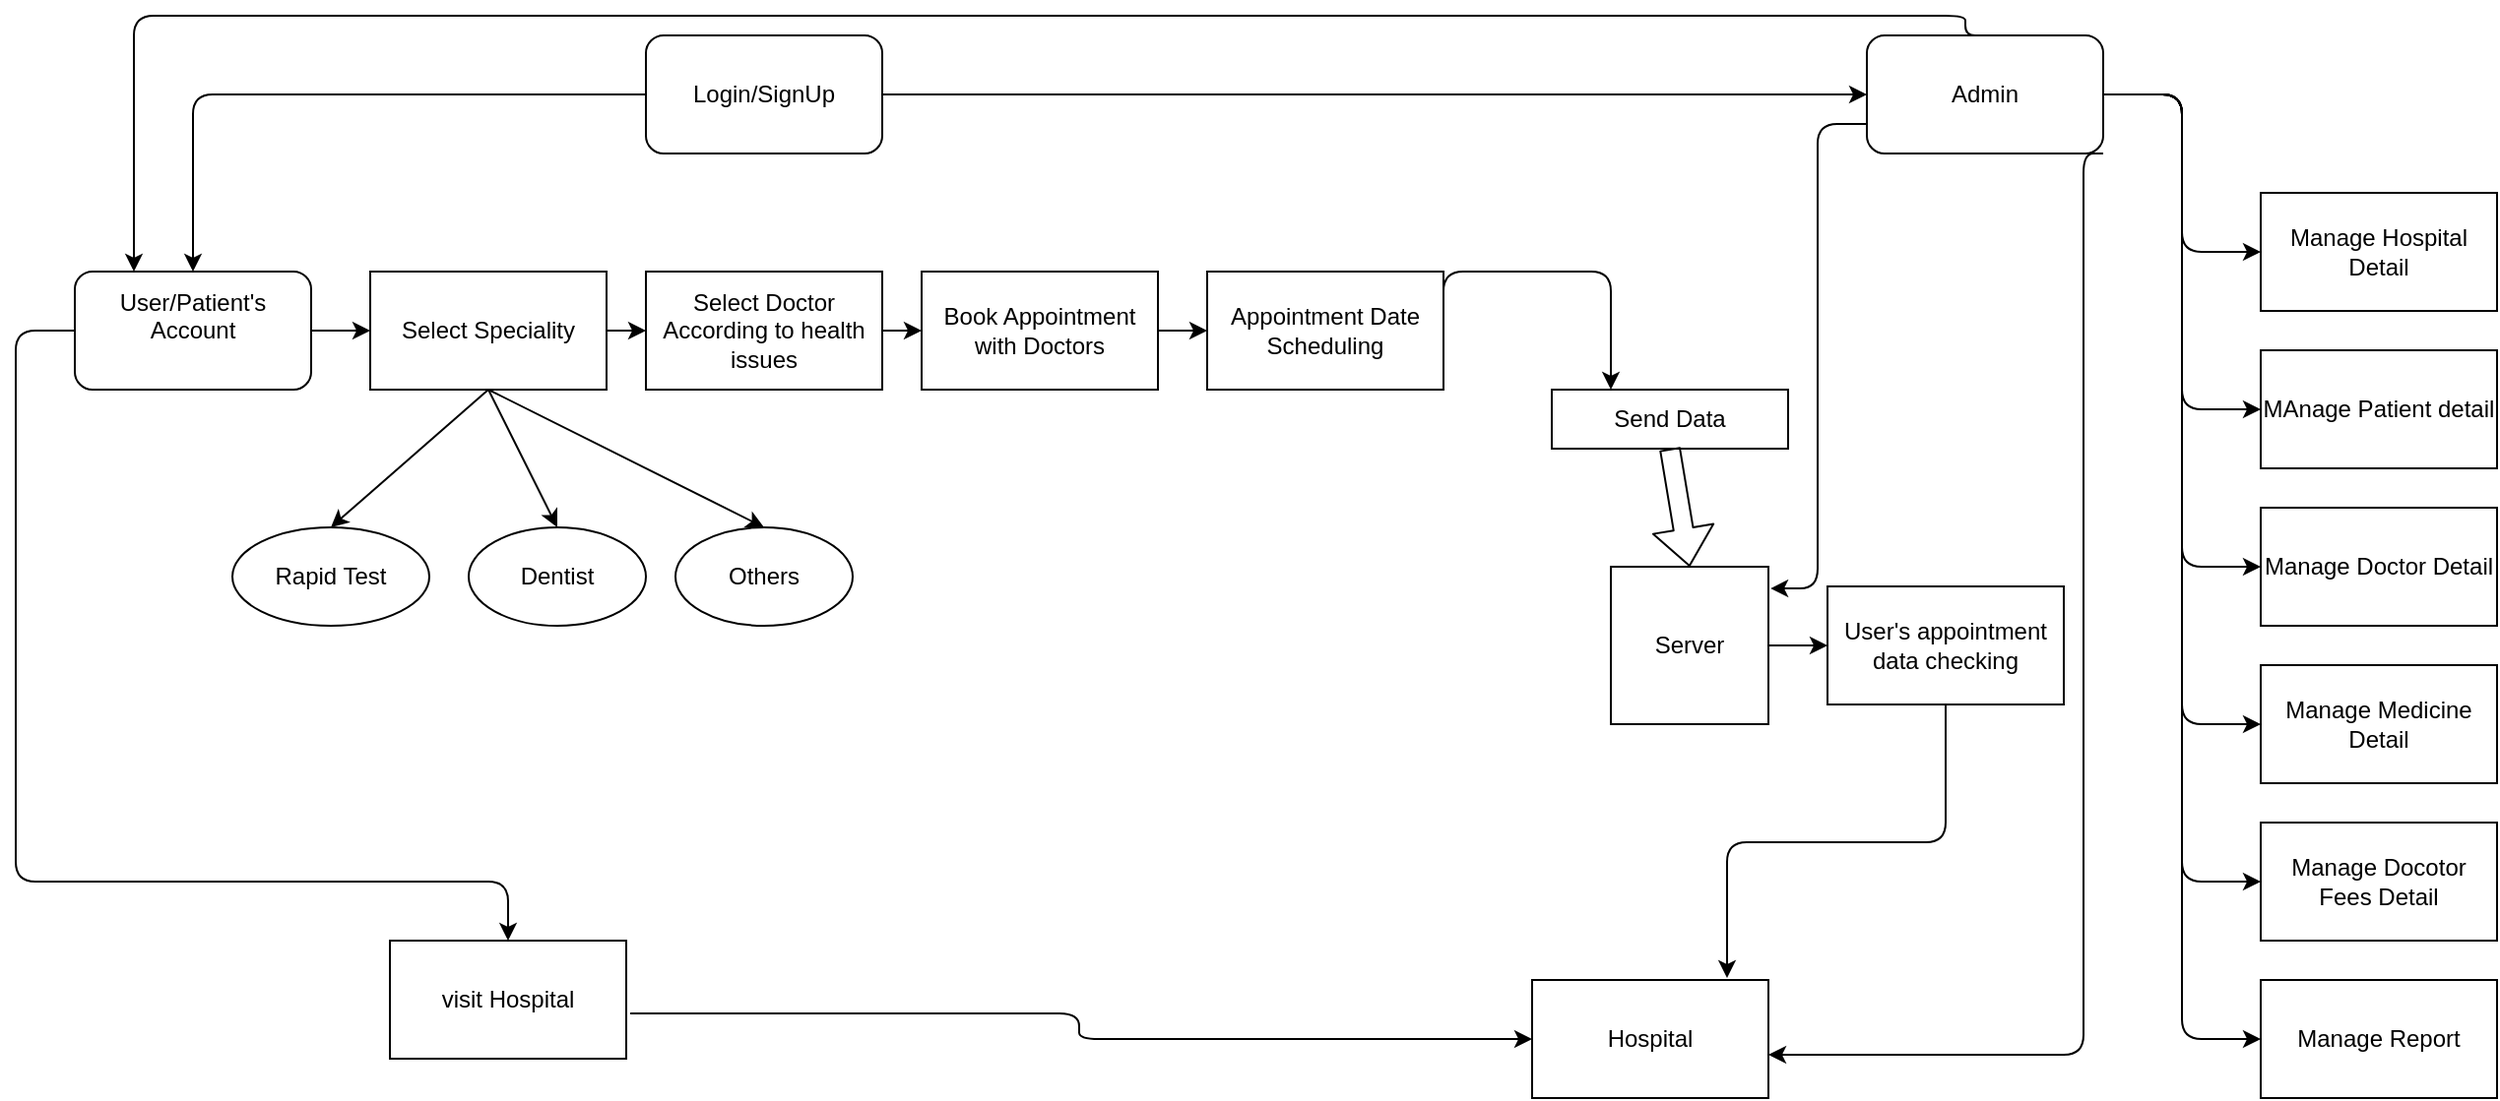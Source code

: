 <mxfile version="13.6.9" type="github">
  <diagram id="xtJLOAl9-8vj1BPrYKiT" name="Page-1">
    <mxGraphModel dx="2209" dy="776" grid="1" gridSize="10" guides="1" tooltips="1" connect="1" arrows="1" fold="1" page="1" pageScale="1" pageWidth="850" pageHeight="1100" math="0" shadow="0">
      <root>
        <mxCell id="0" />
        <mxCell id="1" parent="0" />
        <mxCell id="TtdgSGaWt2NWjkuuxN3K-1" value="Login/SignUp" style="rounded=1;whiteSpace=wrap;html=1;" vertex="1" parent="1">
          <mxGeometry x="140" y="40" width="120" height="60" as="geometry" />
        </mxCell>
        <mxCell id="TtdgSGaWt2NWjkuuxN3K-2" value="&lt;div&gt;User/Patient&#39;s&lt;/div&gt;&lt;div&gt;Account&lt;br&gt;&lt;/div&gt;&lt;div&gt;&lt;br&gt;&lt;/div&gt;" style="rounded=1;whiteSpace=wrap;html=1;" vertex="1" parent="1">
          <mxGeometry x="-150" y="160" width="120" height="60" as="geometry" />
        </mxCell>
        <mxCell id="DeGyVJabJjvZOgH10IN6-1" value="Select Speciality" style="rounded=0;whiteSpace=wrap;html=1;" vertex="1" parent="1">
          <mxGeometry y="160" width="120" height="60" as="geometry" />
        </mxCell>
        <mxCell id="DeGyVJabJjvZOgH10IN6-3" value="Rapid Test" style="ellipse;whiteSpace=wrap;html=1;" vertex="1" parent="1">
          <mxGeometry x="-70" y="290" width="100" height="50" as="geometry" />
        </mxCell>
        <mxCell id="DeGyVJabJjvZOgH10IN6-4" value="Dentist" style="ellipse;whiteSpace=wrap;html=1;" vertex="1" parent="1">
          <mxGeometry x="50" y="290" width="90" height="50" as="geometry" />
        </mxCell>
        <mxCell id="DeGyVJabJjvZOgH10IN6-5" value="Others" style="ellipse;whiteSpace=wrap;html=1;" vertex="1" parent="1">
          <mxGeometry x="155" y="290" width="90" height="50" as="geometry" />
        </mxCell>
        <mxCell id="DeGyVJabJjvZOgH10IN6-8" value="Send Data" style="rounded=0;whiteSpace=wrap;html=1;" vertex="1" parent="1">
          <mxGeometry x="600" y="220" width="120" height="30" as="geometry" />
        </mxCell>
        <mxCell id="DeGyVJabJjvZOgH10IN6-9" value="Book Appointment with Doctors" style="rounded=0;whiteSpace=wrap;html=1;" vertex="1" parent="1">
          <mxGeometry x="280" y="160" width="120" height="60" as="geometry" />
        </mxCell>
        <mxCell id="DeGyVJabJjvZOgH10IN6-10" value="Select Doctor According to health issues" style="rounded=0;whiteSpace=wrap;html=1;" vertex="1" parent="1">
          <mxGeometry x="140" y="160" width="120" height="60" as="geometry" />
        </mxCell>
        <mxCell id="DeGyVJabJjvZOgH10IN6-11" value="Appointment Date Scheduling" style="rounded=0;whiteSpace=wrap;html=1;" vertex="1" parent="1">
          <mxGeometry x="425" y="160" width="120" height="60" as="geometry" />
        </mxCell>
        <mxCell id="DeGyVJabJjvZOgH10IN6-12" value="Admin" style="rounded=1;whiteSpace=wrap;html=1;" vertex="1" parent="1">
          <mxGeometry x="760" y="40" width="120" height="60" as="geometry" />
        </mxCell>
        <mxCell id="DeGyVJabJjvZOgH10IN6-13" value="Server" style="whiteSpace=wrap;html=1;aspect=fixed;" vertex="1" parent="1">
          <mxGeometry x="630" y="310" width="80" height="80" as="geometry" />
        </mxCell>
        <mxCell id="DeGyVJabJjvZOgH10IN6-14" value="User&#39;s appointment data checking" style="rounded=0;whiteSpace=wrap;html=1;" vertex="1" parent="1">
          <mxGeometry x="740" y="320" width="120" height="60" as="geometry" />
        </mxCell>
        <mxCell id="DeGyVJabJjvZOgH10IN6-15" value="Hospital" style="rounded=0;whiteSpace=wrap;html=1;" vertex="1" parent="1">
          <mxGeometry x="590" y="520" width="120" height="60" as="geometry" />
        </mxCell>
        <mxCell id="DeGyVJabJjvZOgH10IN6-16" value="visit Hospital" style="rounded=0;whiteSpace=wrap;html=1;" vertex="1" parent="1">
          <mxGeometry x="10" y="500" width="120" height="60" as="geometry" />
        </mxCell>
        <mxCell id="DeGyVJabJjvZOgH10IN6-17" value="" style="endArrow=classic;html=1;entryX=0.5;entryY=0;entryDx=0;entryDy=0;edgeStyle=orthogonalEdgeStyle;" edge="1" parent="1" source="TtdgSGaWt2NWjkuuxN3K-2" target="DeGyVJabJjvZOgH10IN6-16">
          <mxGeometry width="50" height="50" relative="1" as="geometry">
            <mxPoint x="-90" y="270" as="sourcePoint" />
            <mxPoint x="-90" y="290.711" as="targetPoint" />
            <Array as="points">
              <mxPoint x="-180" y="190" />
              <mxPoint x="-180" y="470" />
              <mxPoint x="70" y="470" />
            </Array>
          </mxGeometry>
        </mxCell>
        <mxCell id="DeGyVJabJjvZOgH10IN6-18" value="" style="endArrow=classic;html=1;exitX=1;exitY=0.5;exitDx=0;exitDy=0;entryX=0;entryY=0.5;entryDx=0;entryDy=0;" edge="1" parent="1" source="TtdgSGaWt2NWjkuuxN3K-2" target="DeGyVJabJjvZOgH10IN6-1">
          <mxGeometry width="50" height="50" relative="1" as="geometry">
            <mxPoint x="-40" y="170" as="sourcePoint" />
            <mxPoint x="10" y="120" as="targetPoint" />
          </mxGeometry>
        </mxCell>
        <mxCell id="DeGyVJabJjvZOgH10IN6-19" value="" style="endArrow=classic;html=1;exitX=1;exitY=0.5;exitDx=0;exitDy=0;entryX=0;entryY=0.5;entryDx=0;entryDy=0;" edge="1" parent="1" source="DeGyVJabJjvZOgH10IN6-1" target="DeGyVJabJjvZOgH10IN6-10">
          <mxGeometry width="50" height="50" relative="1" as="geometry">
            <mxPoint x="100" y="150" as="sourcePoint" />
            <mxPoint x="150" y="100" as="targetPoint" />
          </mxGeometry>
        </mxCell>
        <mxCell id="DeGyVJabJjvZOgH10IN6-20" value="" style="endArrow=classic;html=1;exitX=1.017;exitY=0.617;exitDx=0;exitDy=0;exitPerimeter=0;entryX=0;entryY=0.5;entryDx=0;entryDy=0;edgeStyle=orthogonalEdgeStyle;" edge="1" parent="1" source="DeGyVJabJjvZOgH10IN6-16" target="DeGyVJabJjvZOgH10IN6-15">
          <mxGeometry width="50" height="50" relative="1" as="geometry">
            <mxPoint x="400" y="420" as="sourcePoint" />
            <mxPoint x="450" y="370" as="targetPoint" />
          </mxGeometry>
        </mxCell>
        <mxCell id="DeGyVJabJjvZOgH10IN6-21" value="" style="endArrow=classic;html=1;exitX=1;exitY=0.5;exitDx=0;exitDy=0;entryX=0;entryY=0.5;entryDx=0;entryDy=0;" edge="1" parent="1" source="DeGyVJabJjvZOgH10IN6-9" target="DeGyVJabJjvZOgH10IN6-11">
          <mxGeometry width="50" height="50" relative="1" as="geometry">
            <mxPoint x="400" y="420" as="sourcePoint" />
            <mxPoint x="450" y="370" as="targetPoint" />
          </mxGeometry>
        </mxCell>
        <mxCell id="DeGyVJabJjvZOgH10IN6-22" value="" style="endArrow=classic;html=1;exitX=1;exitY=0.5;exitDx=0;exitDy=0;entryX=0;entryY=0.5;entryDx=0;entryDy=0;" edge="1" parent="1" source="DeGyVJabJjvZOgH10IN6-10" target="DeGyVJabJjvZOgH10IN6-9">
          <mxGeometry width="50" height="50" relative="1" as="geometry">
            <mxPoint x="400" y="420" as="sourcePoint" />
            <mxPoint x="450" y="370" as="targetPoint" />
          </mxGeometry>
        </mxCell>
        <mxCell id="DeGyVJabJjvZOgH10IN6-26" value="" style="endArrow=classic;html=1;exitX=1;exitY=0.5;exitDx=0;exitDy=0;entryX=0.25;entryY=0;entryDx=0;entryDy=0;edgeStyle=orthogonalEdgeStyle;" edge="1" parent="1" source="DeGyVJabJjvZOgH10IN6-11" target="DeGyVJabJjvZOgH10IN6-8">
          <mxGeometry width="50" height="50" relative="1" as="geometry">
            <mxPoint x="660" y="180" as="sourcePoint" />
            <mxPoint x="710" y="130" as="targetPoint" />
            <Array as="points">
              <mxPoint x="545" y="160" />
              <mxPoint x="630" y="160" />
            </Array>
          </mxGeometry>
        </mxCell>
        <mxCell id="DeGyVJabJjvZOgH10IN6-27" value="" style="shape=flexArrow;endArrow=classic;html=1;exitX=0.5;exitY=1;exitDx=0;exitDy=0;entryX=0.5;entryY=0;entryDx=0;entryDy=0;" edge="1" parent="1" source="DeGyVJabJjvZOgH10IN6-8" target="DeGyVJabJjvZOgH10IN6-13">
          <mxGeometry width="50" height="50" relative="1" as="geometry">
            <mxPoint x="770" y="260" as="sourcePoint" />
            <mxPoint x="820" y="210" as="targetPoint" />
          </mxGeometry>
        </mxCell>
        <mxCell id="DeGyVJabJjvZOgH10IN6-28" value="" style="endArrow=classic;html=1;edgeStyle=orthogonalEdgeStyle;exitX=1;exitY=0.5;exitDx=0;exitDy=0;entryX=0;entryY=0.5;entryDx=0;entryDy=0;" edge="1" parent="1" source="DeGyVJabJjvZOgH10IN6-12" target="DeGyVJabJjvZOgH10IN6-36">
          <mxGeometry width="50" height="50" relative="1" as="geometry">
            <mxPoint x="400" y="420" as="sourcePoint" />
            <mxPoint x="450" y="370" as="targetPoint" />
          </mxGeometry>
        </mxCell>
        <mxCell id="DeGyVJabJjvZOgH10IN6-29" value="" style="endArrow=classic;html=1;edgeStyle=orthogonalEdgeStyle;exitX=0.5;exitY=0;exitDx=0;exitDy=0;" edge="1" parent="1" source="DeGyVJabJjvZOgH10IN6-12">
          <mxGeometry width="50" height="50" relative="1" as="geometry">
            <mxPoint x="810" y="80" as="sourcePoint" />
            <mxPoint x="-120" y="160" as="targetPoint" />
            <Array as="points">
              <mxPoint x="810" y="40" />
              <mxPoint x="810" y="30" />
              <mxPoint x="-120" y="30" />
            </Array>
          </mxGeometry>
        </mxCell>
        <mxCell id="DeGyVJabJjvZOgH10IN6-31" value="" style="endArrow=classic;html=1;exitX=0;exitY=0.75;exitDx=0;exitDy=0;entryX=1.013;entryY=0.138;entryDx=0;entryDy=0;edgeStyle=orthogonalEdgeStyle;entryPerimeter=0;" edge="1" parent="1" source="DeGyVJabJjvZOgH10IN6-12" target="DeGyVJabJjvZOgH10IN6-13">
          <mxGeometry width="50" height="50" relative="1" as="geometry">
            <mxPoint x="400" y="420" as="sourcePoint" />
            <mxPoint x="450" y="370" as="targetPoint" />
          </mxGeometry>
        </mxCell>
        <mxCell id="DeGyVJabJjvZOgH10IN6-32" value="" style="endArrow=classic;html=1;exitX=1;exitY=0.5;exitDx=0;exitDy=0;entryX=0;entryY=0.5;entryDx=0;entryDy=0;" edge="1" parent="1" source="TtdgSGaWt2NWjkuuxN3K-1" target="DeGyVJabJjvZOgH10IN6-12">
          <mxGeometry width="50" height="50" relative="1" as="geometry">
            <mxPoint x="400" y="420" as="sourcePoint" />
            <mxPoint x="450" y="370" as="targetPoint" />
          </mxGeometry>
        </mxCell>
        <mxCell id="DeGyVJabJjvZOgH10IN6-33" value="" style="endArrow=classic;html=1;exitX=0;exitY=0.5;exitDx=0;exitDy=0;entryX=0.5;entryY=0;entryDx=0;entryDy=0;edgeStyle=orthogonalEdgeStyle;" edge="1" parent="1" source="TtdgSGaWt2NWjkuuxN3K-1" target="TtdgSGaWt2NWjkuuxN3K-2">
          <mxGeometry width="50" height="50" relative="1" as="geometry">
            <mxPoint x="400" y="420" as="sourcePoint" />
            <mxPoint x="450" y="370" as="targetPoint" />
          </mxGeometry>
        </mxCell>
        <mxCell id="DeGyVJabJjvZOgH10IN6-34" value="" style="endArrow=classic;html=1;exitX=1;exitY=0.5;exitDx=0;exitDy=0;entryX=0;entryY=0.5;entryDx=0;entryDy=0;" edge="1" parent="1" source="DeGyVJabJjvZOgH10IN6-13" target="DeGyVJabJjvZOgH10IN6-14">
          <mxGeometry width="50" height="50" relative="1" as="geometry">
            <mxPoint x="790" y="290" as="sourcePoint" />
            <mxPoint x="840" y="240" as="targetPoint" />
          </mxGeometry>
        </mxCell>
        <mxCell id="DeGyVJabJjvZOgH10IN6-35" value="" style="endArrow=classic;html=1;exitX=0.5;exitY=1;exitDx=0;exitDy=0;entryX=0.825;entryY=-0.017;entryDx=0;entryDy=0;edgeStyle=orthogonalEdgeStyle;entryPerimeter=0;" edge="1" parent="1" source="DeGyVJabJjvZOgH10IN6-14" target="DeGyVJabJjvZOgH10IN6-15">
          <mxGeometry width="50" height="50" relative="1" as="geometry">
            <mxPoint x="880" y="470" as="sourcePoint" />
            <mxPoint x="930" y="420" as="targetPoint" />
          </mxGeometry>
        </mxCell>
        <mxCell id="DeGyVJabJjvZOgH10IN6-36" value="Manage Hospital Detail" style="rounded=0;whiteSpace=wrap;html=1;" vertex="1" parent="1">
          <mxGeometry x="960" y="120" width="120" height="60" as="geometry" />
        </mxCell>
        <mxCell id="DeGyVJabJjvZOgH10IN6-37" value="Manage Report" style="rounded=0;whiteSpace=wrap;html=1;" vertex="1" parent="1">
          <mxGeometry x="960" y="520" width="120" height="60" as="geometry" />
        </mxCell>
        <mxCell id="DeGyVJabJjvZOgH10IN6-38" value="Manage Docotor Fees Detail" style="rounded=0;whiteSpace=wrap;html=1;" vertex="1" parent="1">
          <mxGeometry x="960" y="440" width="120" height="60" as="geometry" />
        </mxCell>
        <mxCell id="DeGyVJabJjvZOgH10IN6-39" value="Manage Medicine Detail" style="rounded=0;whiteSpace=wrap;html=1;" vertex="1" parent="1">
          <mxGeometry x="960" y="360" width="120" height="60" as="geometry" />
        </mxCell>
        <mxCell id="DeGyVJabJjvZOgH10IN6-40" value="Manage Doctor Detail" style="rounded=0;whiteSpace=wrap;html=1;" vertex="1" parent="1">
          <mxGeometry x="960" y="280" width="120" height="60" as="geometry" />
        </mxCell>
        <mxCell id="DeGyVJabJjvZOgH10IN6-41" value="MAnage Patient detail" style="rounded=0;whiteSpace=wrap;html=1;" vertex="1" parent="1">
          <mxGeometry x="960" y="200" width="120" height="60" as="geometry" />
        </mxCell>
        <mxCell id="DeGyVJabJjvZOgH10IN6-42" value="" style="endArrow=classic;html=1;exitX=0.5;exitY=1;exitDx=0;exitDy=0;entryX=0.5;entryY=0;entryDx=0;entryDy=0;" edge="1" parent="1" source="DeGyVJabJjvZOgH10IN6-1" target="DeGyVJabJjvZOgH10IN6-5">
          <mxGeometry width="50" height="50" relative="1" as="geometry">
            <mxPoint x="420" y="420" as="sourcePoint" />
            <mxPoint x="470" y="370" as="targetPoint" />
          </mxGeometry>
        </mxCell>
        <mxCell id="DeGyVJabJjvZOgH10IN6-43" value="" style="endArrow=classic;html=1;exitX=0.5;exitY=1;exitDx=0;exitDy=0;entryX=0.5;entryY=0;entryDx=0;entryDy=0;" edge="1" parent="1" source="DeGyVJabJjvZOgH10IN6-1" target="DeGyVJabJjvZOgH10IN6-4">
          <mxGeometry width="50" height="50" relative="1" as="geometry">
            <mxPoint x="420" y="420" as="sourcePoint" />
            <mxPoint x="470" y="370" as="targetPoint" />
          </mxGeometry>
        </mxCell>
        <mxCell id="DeGyVJabJjvZOgH10IN6-44" value="" style="endArrow=classic;html=1;exitX=0.5;exitY=1;exitDx=0;exitDy=0;entryX=0.5;entryY=0;entryDx=0;entryDy=0;" edge="1" parent="1" source="DeGyVJabJjvZOgH10IN6-1" target="DeGyVJabJjvZOgH10IN6-3">
          <mxGeometry width="50" height="50" relative="1" as="geometry">
            <mxPoint x="420" y="420" as="sourcePoint" />
            <mxPoint x="470" y="370" as="targetPoint" />
          </mxGeometry>
        </mxCell>
        <mxCell id="DeGyVJabJjvZOgH10IN6-45" value="" style="endArrow=classic;html=1;exitX=1;exitY=0.5;exitDx=0;exitDy=0;entryX=0;entryY=0.5;entryDx=0;entryDy=0;edgeStyle=orthogonalEdgeStyle;" edge="1" parent="1" source="DeGyVJabJjvZOgH10IN6-12" target="DeGyVJabJjvZOgH10IN6-37">
          <mxGeometry width="50" height="50" relative="1" as="geometry">
            <mxPoint x="420" y="420" as="sourcePoint" />
            <mxPoint x="470" y="370" as="targetPoint" />
          </mxGeometry>
        </mxCell>
        <mxCell id="DeGyVJabJjvZOgH10IN6-46" value="" style="endArrow=classic;html=1;exitX=1;exitY=0.5;exitDx=0;exitDy=0;entryX=0;entryY=0.5;entryDx=0;entryDy=0;edgeStyle=orthogonalEdgeStyle;" edge="1" parent="1" source="DeGyVJabJjvZOgH10IN6-12" target="DeGyVJabJjvZOgH10IN6-38">
          <mxGeometry width="50" height="50" relative="1" as="geometry">
            <mxPoint x="420" y="420" as="sourcePoint" />
            <mxPoint x="470" y="370" as="targetPoint" />
          </mxGeometry>
        </mxCell>
        <mxCell id="DeGyVJabJjvZOgH10IN6-47" value="" style="endArrow=classic;html=1;exitX=1;exitY=0.5;exitDx=0;exitDy=0;entryX=0;entryY=0.5;entryDx=0;entryDy=0;edgeStyle=orthogonalEdgeStyle;" edge="1" parent="1" source="DeGyVJabJjvZOgH10IN6-12" target="DeGyVJabJjvZOgH10IN6-39">
          <mxGeometry width="50" height="50" relative="1" as="geometry">
            <mxPoint x="420" y="420" as="sourcePoint" />
            <mxPoint x="470" y="370" as="targetPoint" />
          </mxGeometry>
        </mxCell>
        <mxCell id="DeGyVJabJjvZOgH10IN6-48" value="" style="endArrow=classic;html=1;exitX=1;exitY=0.5;exitDx=0;exitDy=0;entryX=0;entryY=0.5;entryDx=0;entryDy=0;edgeStyle=orthogonalEdgeStyle;" edge="1" parent="1" source="DeGyVJabJjvZOgH10IN6-12" target="DeGyVJabJjvZOgH10IN6-40">
          <mxGeometry width="50" height="50" relative="1" as="geometry">
            <mxPoint x="420" y="420" as="sourcePoint" />
            <mxPoint x="470" y="370" as="targetPoint" />
          </mxGeometry>
        </mxCell>
        <mxCell id="DeGyVJabJjvZOgH10IN6-49" value="" style="endArrow=classic;html=1;exitX=1;exitY=0.5;exitDx=0;exitDy=0;entryX=0;entryY=0.5;entryDx=0;entryDy=0;edgeStyle=orthogonalEdgeStyle;" edge="1" parent="1" source="DeGyVJabJjvZOgH10IN6-12" target="DeGyVJabJjvZOgH10IN6-41">
          <mxGeometry width="50" height="50" relative="1" as="geometry">
            <mxPoint x="420" y="420" as="sourcePoint" />
            <mxPoint x="470" y="370" as="targetPoint" />
          </mxGeometry>
        </mxCell>
        <mxCell id="DeGyVJabJjvZOgH10IN6-50" value="" style="endArrow=classic;html=1;exitX=1;exitY=1;exitDx=0;exitDy=0;entryX=1;entryY=0.633;entryDx=0;entryDy=0;entryPerimeter=0;edgeStyle=orthogonalEdgeStyle;" edge="1" parent="1" source="DeGyVJabJjvZOgH10IN6-12" target="DeGyVJabJjvZOgH10IN6-15">
          <mxGeometry width="50" height="50" relative="1" as="geometry">
            <mxPoint x="420" y="420" as="sourcePoint" />
            <mxPoint x="470" y="370" as="targetPoint" />
            <Array as="points">
              <mxPoint x="870" y="100" />
              <mxPoint x="870" y="558" />
            </Array>
          </mxGeometry>
        </mxCell>
      </root>
    </mxGraphModel>
  </diagram>
</mxfile>
